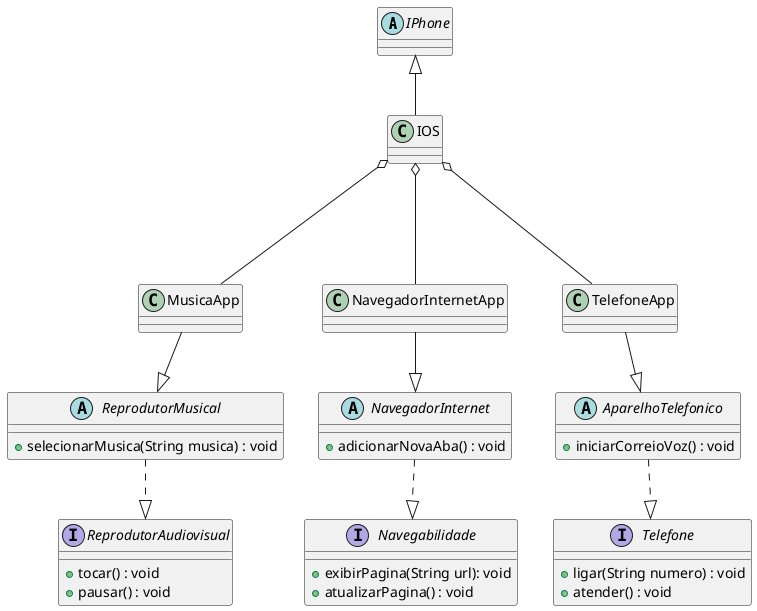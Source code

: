 @startuml

abstract class IPhone {}
class IOS {}


interface ReprodutorAudiovisual {
  + tocar() : void
  + pausar() : void
}
interface Navegabilidade {
  + exibirPagina(String url): void
  + atualizarPagina() : void
}
interface Telefone {
  + ligar(String numero) : void
  + atender() : void
}


abstract class ReprodutorMusical {
  + selecionarMusica(String musica) : void
}
abstract class NavegadorInternet {
  + adicionarNovaAba() : void
}
abstract class AparelhoTelefonico {
  + iniciarCorreioVoz() : void
}


class MusicaApp {}
class NavegadorInternetApp {}
class TelefoneApp {}


IPhone <|-down- IOS
'IOS --|> IPhone
IOS o-down-- MusicaApp
IOS o-down-- TelefoneApp
IOS o-down-- NavegadorInternetApp
MusicaApp -down-|> ReprodutorMusical
NavegadorInternetApp -down-|> NavegadorInternet
TelefoneApp -down-|> AparelhoTelefonico
ReprodutorMusical .down.|> ReprodutorAudiovisual
NavegadorInternet .down.|> Navegabilidade
AparelhoTelefonico .down.|> Telefone

@enduml
